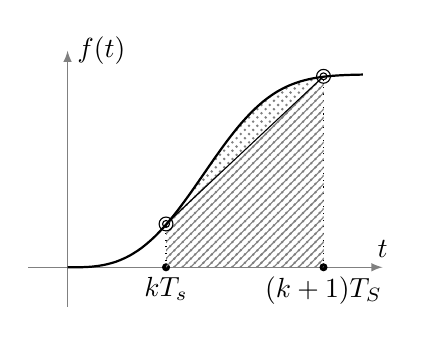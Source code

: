 ﻿\begin{tikzpicture} [scale=2.5]

% Assi
	\draw[-latex, gray] (-0.2, 0) -- (1.6, 0) node[above, black] {$t$};
	\draw[-latex, gray] (0, -0.2) -- (0, 1.1) node[right, black] {$f(t)$};

% S2
	\fill [pattern = crosshatch dots, pattern color=gray, domain=0.5:1.3, variable=\x, smooth]
      (0.5, 0) -- plot ({\x}, {0.98-exp(-2*(\x*\x*\x+0.01))})
      -- (1.3, 0) -- cycle;

% Cambiamento di segno
	\filldraw (0.5, 0) circle (0.5pt) node[below] {$kT_s$};
	\filldraw (1.3, 0) circle (0.5pt) node[below] {$(k+1)T_S$};
	\draw [dotted] (1.3, 0) -- ++ (0, 0.97);
	\draw [dotted] (0.5, 0) -- ++ (0, 0.23);

% Eulero avanti
	\fill [pattern = north east lines, pattern color=gray]
      (0.5, 0) -- (0.5, 0.23) -- (1.3, 0.97) -- (1.3, 0) -- cycle;
	\draw (1.3, 0.97) circle(0.5pt) circle(1pt) -- (0.5, 0.22) circle(0.5pt) circle(1pt);

% Funzione
	\draw[scale=1, domain=0:1.5, smooth, variable=\x, thick]
		plot ({\x},{0.98-exp(-2*(\x*\x*\x+0.01))});

\end{tikzpicture}